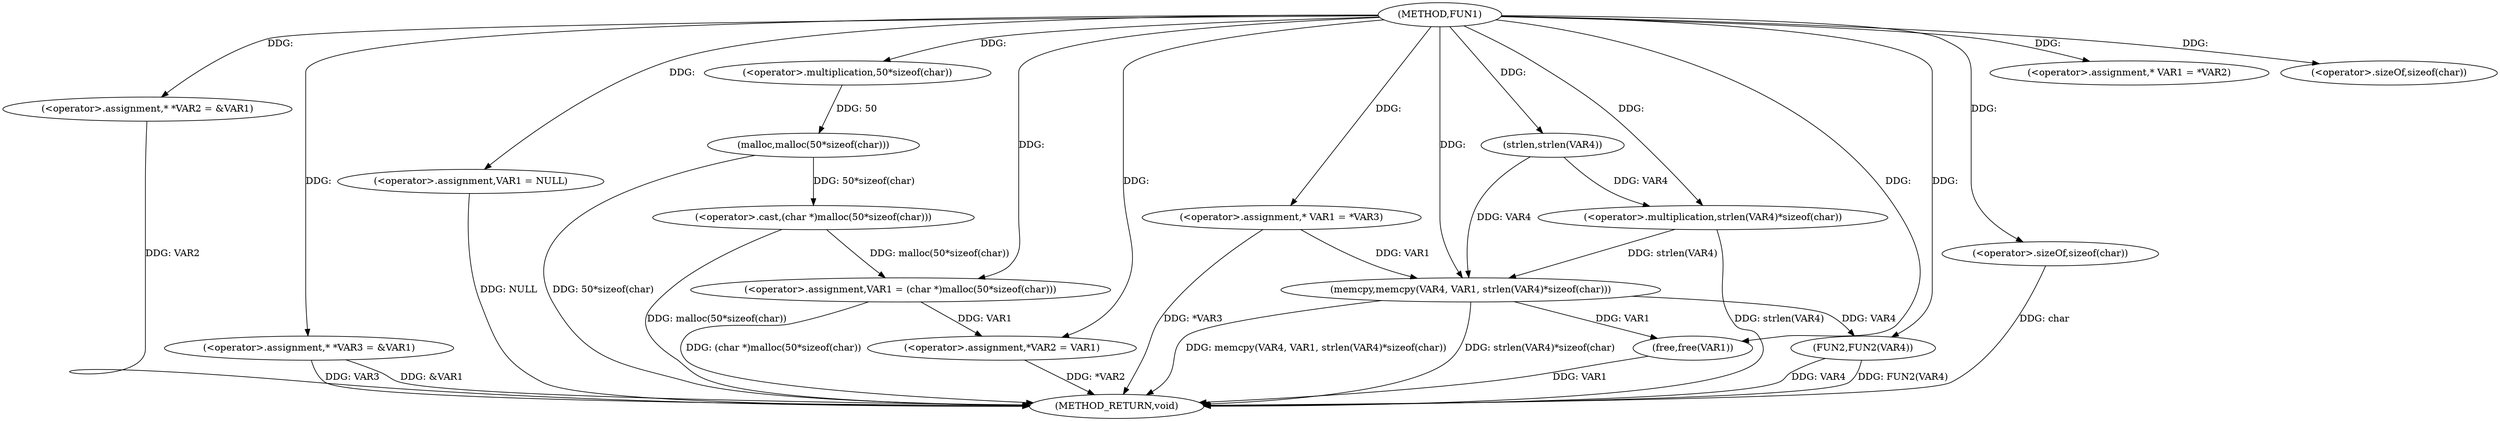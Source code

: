 digraph FUN1 {  
"1000100" [label = "(METHOD,FUN1)" ]
"1000155" [label = "(METHOD_RETURN,void)" ]
"1000104" [label = "(<operator>.assignment,* *VAR2 = &VAR1)" ]
"1000109" [label = "(<operator>.assignment,* *VAR3 = &VAR1)" ]
"1000113" [label = "(<operator>.assignment,VAR1 = NULL)" ]
"1000118" [label = "(<operator>.assignment,* VAR1 = *VAR2)" ]
"1000122" [label = "(<operator>.assignment,VAR1 = (char *)malloc(50*sizeof(char)))" ]
"1000124" [label = "(<operator>.cast,(char *)malloc(50*sizeof(char)))" ]
"1000126" [label = "(malloc,malloc(50*sizeof(char)))" ]
"1000127" [label = "(<operator>.multiplication,50*sizeof(char))" ]
"1000129" [label = "(<operator>.sizeOf,sizeof(char))" ]
"1000131" [label = "(<operator>.assignment,*VAR2 = VAR1)" ]
"1000137" [label = "(<operator>.assignment,* VAR1 = *VAR3)" ]
"1000143" [label = "(memcpy,memcpy(VAR4, VAR1, strlen(VAR4)*sizeof(char)))" ]
"1000146" [label = "(<operator>.multiplication,strlen(VAR4)*sizeof(char))" ]
"1000147" [label = "(strlen,strlen(VAR4))" ]
"1000149" [label = "(<operator>.sizeOf,sizeof(char))" ]
"1000151" [label = "(FUN2,FUN2(VAR4))" ]
"1000153" [label = "(free,free(VAR1))" ]
  "1000124" -> "1000155"  [ label = "DDG: malloc(50*sizeof(char))"] 
  "1000151" -> "1000155"  [ label = "DDG: FUN2(VAR4)"] 
  "1000104" -> "1000155"  [ label = "DDG: VAR2"] 
  "1000151" -> "1000155"  [ label = "DDG: VAR4"] 
  "1000113" -> "1000155"  [ label = "DDG: NULL"] 
  "1000153" -> "1000155"  [ label = "DDG: VAR1"] 
  "1000149" -> "1000155"  [ label = "DDG: char"] 
  "1000143" -> "1000155"  [ label = "DDG: strlen(VAR4)*sizeof(char)"] 
  "1000131" -> "1000155"  [ label = "DDG: *VAR2"] 
  "1000137" -> "1000155"  [ label = "DDG: *VAR3"] 
  "1000126" -> "1000155"  [ label = "DDG: 50*sizeof(char)"] 
  "1000109" -> "1000155"  [ label = "DDG: VAR3"] 
  "1000143" -> "1000155"  [ label = "DDG: memcpy(VAR4, VAR1, strlen(VAR4)*sizeof(char))"] 
  "1000146" -> "1000155"  [ label = "DDG: strlen(VAR4)"] 
  "1000109" -> "1000155"  [ label = "DDG: &VAR1"] 
  "1000122" -> "1000155"  [ label = "DDG: (char *)malloc(50*sizeof(char))"] 
  "1000100" -> "1000104"  [ label = "DDG: "] 
  "1000100" -> "1000109"  [ label = "DDG: "] 
  "1000100" -> "1000113"  [ label = "DDG: "] 
  "1000100" -> "1000118"  [ label = "DDG: "] 
  "1000124" -> "1000122"  [ label = "DDG: malloc(50*sizeof(char))"] 
  "1000100" -> "1000122"  [ label = "DDG: "] 
  "1000126" -> "1000124"  [ label = "DDG: 50*sizeof(char)"] 
  "1000127" -> "1000126"  [ label = "DDG: 50"] 
  "1000100" -> "1000127"  [ label = "DDG: "] 
  "1000100" -> "1000129"  [ label = "DDG: "] 
  "1000122" -> "1000131"  [ label = "DDG: VAR1"] 
  "1000100" -> "1000131"  [ label = "DDG: "] 
  "1000100" -> "1000137"  [ label = "DDG: "] 
  "1000147" -> "1000143"  [ label = "DDG: VAR4"] 
  "1000100" -> "1000143"  [ label = "DDG: "] 
  "1000137" -> "1000143"  [ label = "DDG: VAR1"] 
  "1000146" -> "1000143"  [ label = "DDG: strlen(VAR4)"] 
  "1000147" -> "1000146"  [ label = "DDG: VAR4"] 
  "1000100" -> "1000147"  [ label = "DDG: "] 
  "1000100" -> "1000146"  [ label = "DDG: "] 
  "1000100" -> "1000149"  [ label = "DDG: "] 
  "1000143" -> "1000151"  [ label = "DDG: VAR4"] 
  "1000100" -> "1000151"  [ label = "DDG: "] 
  "1000143" -> "1000153"  [ label = "DDG: VAR1"] 
  "1000100" -> "1000153"  [ label = "DDG: "] 
}

